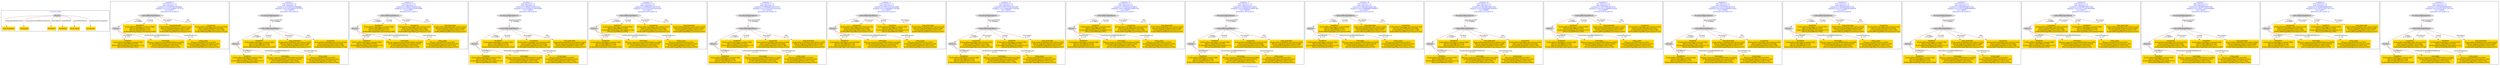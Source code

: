 digraph n0 {
fontcolor="blue"
remincross="true"
label="s11-s-19-artists.json"
subgraph cluster_0 {
label="1-correct model"
n2[style="filled",color="white",fillcolor="lightgray",label="Person1"];
n3[shape="plaintext",style="filled",fillcolor="gold",label="long_biography"];
n4[shape="plaintext",style="filled",fillcolor="gold",label="nationality"];
n5[shape="plaintext",style="filled",fillcolor="gold",label="birthDate"];
n6[shape="plaintext",style="filled",fillcolor="gold",label="deathDate"];
n7[shape="plaintext",style="filled",fillcolor="gold",label="artist_name"];
n8[shape="plaintext",style="filled",fillcolor="gold",label="occupation"];
}
subgraph cluster_1 {
label="candidate 0\nlink coherence:1.0\nnode coherence:1.0\nconfidence:0.5130374319099684\nmapping score:0.6154569217477672\ncost:6.99977\n-precision:0.43-recall:0.5"
n10[style="filled",color="white",fillcolor="lightgray",label="CulturalHeritageObject1"];
n11[style="filled",color="white",fillcolor="lightgray",label="Person1"];
n12[shape="plaintext",style="filled",fillcolor="gold",label="birthDate\n[CulturalHeritageObject,created,0.595]\n[Person,dateOfBirth,0.242]\n[CulturalHeritageObject,description,0.111]\n[Person,dateOfDeath,0.052]"];
n13[shape="plaintext",style="filled",fillcolor="gold",label="deathDate\n[CulturalHeritageObject,created,0.568]\n[Person,dateOfBirth,0.214]\n[Person,dateOfDeath,0.175]\n[CulturalHeritageObject,description,0.043]"];
n14[shape="plaintext",style="filled",fillcolor="gold",label="nationality\n[Person,countryAssociatedWithThePerson,0.893]\n[CulturalHeritageObject,description,0.055]\n[CulturalHeritageObject,title,0.034]\n[Person,biographicalInformation,0.018]"];
n15[shape="plaintext",style="filled",fillcolor="gold",label="long_biography\n[CulturalHeritageObject,description,0.525]\n[Person,biographicalInformation,0.208]\n[CulturalHeritageObject,title,0.197]\n[CulturalHeritageObject,provenance,0.07]"];
n16[shape="plaintext",style="filled",fillcolor="gold",label="artist_name\n[Person,nameOfThePerson,0.661]\n[CulturalHeritageObject,description,0.185]\n[CulturalHeritageObject,title,0.103]\n[CulturalHeritageObject,provenance,0.051]"];
n17[shape="plaintext",style="filled",fillcolor="gold",label="occupation\n[CulturalHeritageObject,description,0.433]\n[Person,nameOfThePerson,0.256]\n[CulturalHeritageObject,title,0.188]\n[CulturalHeritageObject,provenance,0.122]"];
}
subgraph cluster_2 {
label="candidate 1\nlink coherence:1.0\nnode coherence:1.0\nconfidence:0.5130374319099684\nmapping score:0.6154569217477672\ncost:7.99958\n-precision:0.38-recall:0.5"
n19[style="filled",color="white",fillcolor="lightgray",label="CulturalHeritageObject1"];
n20[style="filled",color="white",fillcolor="lightgray",label="Person1"];
n21[style="filled",color="white",fillcolor="lightgray",label="EuropeanaAggregation1"];
n22[shape="plaintext",style="filled",fillcolor="gold",label="birthDate\n[CulturalHeritageObject,created,0.595]\n[Person,dateOfBirth,0.242]\n[CulturalHeritageObject,description,0.111]\n[Person,dateOfDeath,0.052]"];
n23[shape="plaintext",style="filled",fillcolor="gold",label="deathDate\n[CulturalHeritageObject,created,0.568]\n[Person,dateOfBirth,0.214]\n[Person,dateOfDeath,0.175]\n[CulturalHeritageObject,description,0.043]"];
n24[shape="plaintext",style="filled",fillcolor="gold",label="nationality\n[Person,countryAssociatedWithThePerson,0.893]\n[CulturalHeritageObject,description,0.055]\n[CulturalHeritageObject,title,0.034]\n[Person,biographicalInformation,0.018]"];
n25[shape="plaintext",style="filled",fillcolor="gold",label="long_biography\n[CulturalHeritageObject,description,0.525]\n[Person,biographicalInformation,0.208]\n[CulturalHeritageObject,title,0.197]\n[CulturalHeritageObject,provenance,0.07]"];
n26[shape="plaintext",style="filled",fillcolor="gold",label="artist_name\n[Person,nameOfThePerson,0.661]\n[CulturalHeritageObject,description,0.185]\n[CulturalHeritageObject,title,0.103]\n[CulturalHeritageObject,provenance,0.051]"];
n27[shape="plaintext",style="filled",fillcolor="gold",label="occupation\n[CulturalHeritageObject,description,0.433]\n[Person,nameOfThePerson,0.256]\n[CulturalHeritageObject,title,0.188]\n[CulturalHeritageObject,provenance,0.122]"];
}
subgraph cluster_3 {
label="candidate 10\nlink coherence:1.0\nnode coherence:1.0\nconfidence:0.4992273228341524\nmapping score:0.6108535520558286\ncost:6.99977\n-precision:0.43-recall:0.5"
n29[style="filled",color="white",fillcolor="lightgray",label="CulturalHeritageObject1"];
n30[style="filled",color="white",fillcolor="lightgray",label="Person1"];
n31[shape="plaintext",style="filled",fillcolor="gold",label="birthDate\n[CulturalHeritageObject,created,0.595]\n[Person,dateOfBirth,0.242]\n[CulturalHeritageObject,description,0.111]\n[Person,dateOfDeath,0.052]"];
n32[shape="plaintext",style="filled",fillcolor="gold",label="deathDate\n[CulturalHeritageObject,created,0.568]\n[Person,dateOfBirth,0.214]\n[Person,dateOfDeath,0.175]\n[CulturalHeritageObject,description,0.043]"];
n33[shape="plaintext",style="filled",fillcolor="gold",label="occupation\n[CulturalHeritageObject,description,0.433]\n[Person,nameOfThePerson,0.256]\n[CulturalHeritageObject,title,0.188]\n[CulturalHeritageObject,provenance,0.122]"];
n34[shape="plaintext",style="filled",fillcolor="gold",label="nationality\n[Person,countryAssociatedWithThePerson,0.893]\n[CulturalHeritageObject,description,0.055]\n[CulturalHeritageObject,title,0.034]\n[Person,biographicalInformation,0.018]"];
n35[shape="plaintext",style="filled",fillcolor="gold",label="artist_name\n[Person,nameOfThePerson,0.661]\n[CulturalHeritageObject,description,0.185]\n[CulturalHeritageObject,title,0.103]\n[CulturalHeritageObject,provenance,0.051]"];
n36[shape="plaintext",style="filled",fillcolor="gold",label="long_biography\n[CulturalHeritageObject,description,0.525]\n[Person,biographicalInformation,0.208]\n[CulturalHeritageObject,title,0.197]\n[CulturalHeritageObject,provenance,0.07]"];
}
subgraph cluster_4 {
label="candidate 11\nlink coherence:1.0\nnode coherence:1.0\nconfidence:0.4992273228341524\nmapping score:0.6108535520558286\ncost:7.99958\n-precision:0.38-recall:0.5"
n38[style="filled",color="white",fillcolor="lightgray",label="CulturalHeritageObject1"];
n39[style="filled",color="white",fillcolor="lightgray",label="Person1"];
n40[style="filled",color="white",fillcolor="lightgray",label="EuropeanaAggregation1"];
n41[shape="plaintext",style="filled",fillcolor="gold",label="birthDate\n[CulturalHeritageObject,created,0.595]\n[Person,dateOfBirth,0.242]\n[CulturalHeritageObject,description,0.111]\n[Person,dateOfDeath,0.052]"];
n42[shape="plaintext",style="filled",fillcolor="gold",label="deathDate\n[CulturalHeritageObject,created,0.568]\n[Person,dateOfBirth,0.214]\n[Person,dateOfDeath,0.175]\n[CulturalHeritageObject,description,0.043]"];
n43[shape="plaintext",style="filled",fillcolor="gold",label="occupation\n[CulturalHeritageObject,description,0.433]\n[Person,nameOfThePerson,0.256]\n[CulturalHeritageObject,title,0.188]\n[CulturalHeritageObject,provenance,0.122]"];
n44[shape="plaintext",style="filled",fillcolor="gold",label="nationality\n[Person,countryAssociatedWithThePerson,0.893]\n[CulturalHeritageObject,description,0.055]\n[CulturalHeritageObject,title,0.034]\n[Person,biographicalInformation,0.018]"];
n45[shape="plaintext",style="filled",fillcolor="gold",label="artist_name\n[Person,nameOfThePerson,0.661]\n[CulturalHeritageObject,description,0.185]\n[CulturalHeritageObject,title,0.103]\n[CulturalHeritageObject,provenance,0.051]"];
n46[shape="plaintext",style="filled",fillcolor="gold",label="long_biography\n[CulturalHeritageObject,description,0.525]\n[Person,biographicalInformation,0.208]\n[CulturalHeritageObject,title,0.197]\n[CulturalHeritageObject,provenance,0.07]"];
}
subgraph cluster_5 {
label="candidate 12\nlink coherence:1.0\nnode coherence:1.0\nconfidence:0.49892697239153705\nmapping score:0.6107534352416234\ncost:6.99977\n-precision:0.29-recall:0.33"
n48[style="filled",color="white",fillcolor="lightgray",label="CulturalHeritageObject1"];
n49[style="filled",color="white",fillcolor="lightgray",label="Person1"];
n50[shape="plaintext",style="filled",fillcolor="gold",label="deathDate\n[CulturalHeritageObject,created,0.568]\n[Person,dateOfBirth,0.214]\n[Person,dateOfDeath,0.175]\n[CulturalHeritageObject,description,0.043]"];
n51[shape="plaintext",style="filled",fillcolor="gold",label="birthDate\n[CulturalHeritageObject,created,0.595]\n[Person,dateOfBirth,0.242]\n[CulturalHeritageObject,description,0.111]\n[Person,dateOfDeath,0.052]"];
n52[shape="plaintext",style="filled",fillcolor="gold",label="occupation\n[CulturalHeritageObject,description,0.433]\n[Person,nameOfThePerson,0.256]\n[CulturalHeritageObject,title,0.188]\n[CulturalHeritageObject,provenance,0.122]"];
n53[shape="plaintext",style="filled",fillcolor="gold",label="nationality\n[Person,countryAssociatedWithThePerson,0.893]\n[CulturalHeritageObject,description,0.055]\n[CulturalHeritageObject,title,0.034]\n[Person,biographicalInformation,0.018]"];
n54[shape="plaintext",style="filled",fillcolor="gold",label="artist_name\n[Person,nameOfThePerson,0.661]\n[CulturalHeritageObject,description,0.185]\n[CulturalHeritageObject,title,0.103]\n[CulturalHeritageObject,provenance,0.051]"];
n55[shape="plaintext",style="filled",fillcolor="gold",label="long_biography\n[CulturalHeritageObject,description,0.525]\n[Person,biographicalInformation,0.208]\n[CulturalHeritageObject,title,0.197]\n[CulturalHeritageObject,provenance,0.07]"];
}
subgraph cluster_6 {
label="candidate 13\nlink coherence:1.0\nnode coherence:1.0\nconfidence:0.49892697239153705\nmapping score:0.6107534352416234\ncost:7.99958\n-precision:0.25-recall:0.33"
n57[style="filled",color="white",fillcolor="lightgray",label="CulturalHeritageObject1"];
n58[style="filled",color="white",fillcolor="lightgray",label="Person1"];
n59[style="filled",color="white",fillcolor="lightgray",label="EuropeanaAggregation1"];
n60[shape="plaintext",style="filled",fillcolor="gold",label="deathDate\n[CulturalHeritageObject,created,0.568]\n[Person,dateOfBirth,0.214]\n[Person,dateOfDeath,0.175]\n[CulturalHeritageObject,description,0.043]"];
n61[shape="plaintext",style="filled",fillcolor="gold",label="birthDate\n[CulturalHeritageObject,created,0.595]\n[Person,dateOfBirth,0.242]\n[CulturalHeritageObject,description,0.111]\n[Person,dateOfDeath,0.052]"];
n62[shape="plaintext",style="filled",fillcolor="gold",label="occupation\n[CulturalHeritageObject,description,0.433]\n[Person,nameOfThePerson,0.256]\n[CulturalHeritageObject,title,0.188]\n[CulturalHeritageObject,provenance,0.122]"];
n63[shape="plaintext",style="filled",fillcolor="gold",label="nationality\n[Person,countryAssociatedWithThePerson,0.893]\n[CulturalHeritageObject,description,0.055]\n[CulturalHeritageObject,title,0.034]\n[Person,biographicalInformation,0.018]"];
n64[shape="plaintext",style="filled",fillcolor="gold",label="artist_name\n[Person,nameOfThePerson,0.661]\n[CulturalHeritageObject,description,0.185]\n[CulturalHeritageObject,title,0.103]\n[CulturalHeritageObject,provenance,0.051]"];
n65[shape="plaintext",style="filled",fillcolor="gold",label="long_biography\n[CulturalHeritageObject,description,0.525]\n[Person,biographicalInformation,0.208]\n[CulturalHeritageObject,title,0.197]\n[CulturalHeritageObject,provenance,0.07]"];
}
subgraph cluster_7 {
label="candidate 14\nlink coherence:1.0\nnode coherence:1.0\nconfidence:0.4951727614423096\nmapping score:0.609502031591881\ncost:6.99977\n-precision:0.43-recall:0.5"
n67[style="filled",color="white",fillcolor="lightgray",label="CulturalHeritageObject1"];
n68[style="filled",color="white",fillcolor="lightgray",label="Person1"];
n69[shape="plaintext",style="filled",fillcolor="gold",label="occupation\n[CulturalHeritageObject,description,0.433]\n[Person,nameOfThePerson,0.256]\n[CulturalHeritageObject,title,0.188]\n[CulturalHeritageObject,provenance,0.122]"];
n70[shape="plaintext",style="filled",fillcolor="gold",label="birthDate\n[CulturalHeritageObject,created,0.595]\n[Person,dateOfBirth,0.242]\n[CulturalHeritageObject,description,0.111]\n[Person,dateOfDeath,0.052]"];
n71[shape="plaintext",style="filled",fillcolor="gold",label="deathDate\n[CulturalHeritageObject,created,0.568]\n[Person,dateOfBirth,0.214]\n[Person,dateOfDeath,0.175]\n[CulturalHeritageObject,description,0.043]"];
n72[shape="plaintext",style="filled",fillcolor="gold",label="nationality\n[Person,countryAssociatedWithThePerson,0.893]\n[CulturalHeritageObject,description,0.055]\n[CulturalHeritageObject,title,0.034]\n[Person,biographicalInformation,0.018]"];
n73[shape="plaintext",style="filled",fillcolor="gold",label="long_biography\n[CulturalHeritageObject,description,0.525]\n[Person,biographicalInformation,0.208]\n[CulturalHeritageObject,title,0.197]\n[CulturalHeritageObject,provenance,0.07]"];
n74[shape="plaintext",style="filled",fillcolor="gold",label="artist_name\n[Person,nameOfThePerson,0.661]\n[CulturalHeritageObject,description,0.185]\n[CulturalHeritageObject,title,0.103]\n[CulturalHeritageObject,provenance,0.051]"];
}
subgraph cluster_8 {
label="candidate 15\nlink coherence:1.0\nnode coherence:1.0\nconfidence:0.4951727614423096\nmapping score:0.609502031591881\ncost:7.99958\n-precision:0.38-recall:0.5"
n76[style="filled",color="white",fillcolor="lightgray",label="CulturalHeritageObject1"];
n77[style="filled",color="white",fillcolor="lightgray",label="Person1"];
n78[style="filled",color="white",fillcolor="lightgray",label="EuropeanaAggregation1"];
n79[shape="plaintext",style="filled",fillcolor="gold",label="occupation\n[CulturalHeritageObject,description,0.433]\n[Person,nameOfThePerson,0.256]\n[CulturalHeritageObject,title,0.188]\n[CulturalHeritageObject,provenance,0.122]"];
n80[shape="plaintext",style="filled",fillcolor="gold",label="birthDate\n[CulturalHeritageObject,created,0.595]\n[Person,dateOfBirth,0.242]\n[CulturalHeritageObject,description,0.111]\n[Person,dateOfDeath,0.052]"];
n81[shape="plaintext",style="filled",fillcolor="gold",label="deathDate\n[CulturalHeritageObject,created,0.568]\n[Person,dateOfBirth,0.214]\n[Person,dateOfDeath,0.175]\n[CulturalHeritageObject,description,0.043]"];
n82[shape="plaintext",style="filled",fillcolor="gold",label="nationality\n[Person,countryAssociatedWithThePerson,0.893]\n[CulturalHeritageObject,description,0.055]\n[CulturalHeritageObject,title,0.034]\n[Person,biographicalInformation,0.018]"];
n83[shape="plaintext",style="filled",fillcolor="gold",label="long_biography\n[CulturalHeritageObject,description,0.525]\n[Person,biographicalInformation,0.208]\n[CulturalHeritageObject,title,0.197]\n[CulturalHeritageObject,provenance,0.07]"];
n84[shape="plaintext",style="filled",fillcolor="gold",label="artist_name\n[Person,nameOfThePerson,0.661]\n[CulturalHeritageObject,description,0.185]\n[CulturalHeritageObject,title,0.103]\n[CulturalHeritageObject,provenance,0.051]"];
}
subgraph cluster_9 {
label="candidate 16\nlink coherence:1.0\nnode coherence:1.0\nconfidence:0.492416325738914\nmapping score:0.6085832196907491\ncost:6.99977\n-precision:0.43-recall:0.5"
n86[style="filled",color="white",fillcolor="lightgray",label="CulturalHeritageObject1"];
n87[style="filled",color="white",fillcolor="lightgray",label="Person1"];
n88[shape="plaintext",style="filled",fillcolor="gold",label="birthDate\n[CulturalHeritageObject,created,0.595]\n[Person,dateOfBirth,0.242]\n[CulturalHeritageObject,description,0.111]\n[Person,dateOfDeath,0.052]"];
n89[shape="plaintext",style="filled",fillcolor="gold",label="deathDate\n[CulturalHeritageObject,created,0.568]\n[Person,dateOfBirth,0.214]\n[Person,dateOfDeath,0.175]\n[CulturalHeritageObject,description,0.043]"];
n90[shape="plaintext",style="filled",fillcolor="gold",label="occupation\n[CulturalHeritageObject,description,0.433]\n[Person,nameOfThePerson,0.256]\n[CulturalHeritageObject,title,0.188]\n[CulturalHeritageObject,provenance,0.122]"];
n91[shape="plaintext",style="filled",fillcolor="gold",label="nationality\n[Person,countryAssociatedWithThePerson,0.893]\n[CulturalHeritageObject,description,0.055]\n[CulturalHeritageObject,title,0.034]\n[Person,biographicalInformation,0.018]"];
n92[shape="plaintext",style="filled",fillcolor="gold",label="artist_name\n[Person,nameOfThePerson,0.661]\n[CulturalHeritageObject,description,0.185]\n[CulturalHeritageObject,title,0.103]\n[CulturalHeritageObject,provenance,0.051]"];
n93[shape="plaintext",style="filled",fillcolor="gold",label="long_biography\n[CulturalHeritageObject,description,0.525]\n[Person,biographicalInformation,0.208]\n[CulturalHeritageObject,title,0.197]\n[CulturalHeritageObject,provenance,0.07]"];
}
subgraph cluster_10 {
label="candidate 17\nlink coherence:1.0\nnode coherence:1.0\nconfidence:0.492416325738914\nmapping score:0.6085832196907491\ncost:7.99958\n-precision:0.38-recall:0.5"
n95[style="filled",color="white",fillcolor="lightgray",label="CulturalHeritageObject1"];
n96[style="filled",color="white",fillcolor="lightgray",label="Person1"];
n97[style="filled",color="white",fillcolor="lightgray",label="EuropeanaAggregation1"];
n98[shape="plaintext",style="filled",fillcolor="gold",label="birthDate\n[CulturalHeritageObject,created,0.595]\n[Person,dateOfBirth,0.242]\n[CulturalHeritageObject,description,0.111]\n[Person,dateOfDeath,0.052]"];
n99[shape="plaintext",style="filled",fillcolor="gold",label="deathDate\n[CulturalHeritageObject,created,0.568]\n[Person,dateOfBirth,0.214]\n[Person,dateOfDeath,0.175]\n[CulturalHeritageObject,description,0.043]"];
n100[shape="plaintext",style="filled",fillcolor="gold",label="occupation\n[CulturalHeritageObject,description,0.433]\n[Person,nameOfThePerson,0.256]\n[CulturalHeritageObject,title,0.188]\n[CulturalHeritageObject,provenance,0.122]"];
n101[shape="plaintext",style="filled",fillcolor="gold",label="nationality\n[Person,countryAssociatedWithThePerson,0.893]\n[CulturalHeritageObject,description,0.055]\n[CulturalHeritageObject,title,0.034]\n[Person,biographicalInformation,0.018]"];
n102[shape="plaintext",style="filled",fillcolor="gold",label="artist_name\n[Person,nameOfThePerson,0.661]\n[CulturalHeritageObject,description,0.185]\n[CulturalHeritageObject,title,0.103]\n[CulturalHeritageObject,provenance,0.051]"];
n103[shape="plaintext",style="filled",fillcolor="gold",label="long_biography\n[CulturalHeritageObject,description,0.525]\n[Person,biographicalInformation,0.208]\n[CulturalHeritageObject,title,0.197]\n[CulturalHeritageObject,provenance,0.07]"];
}
subgraph cluster_11 {
label="candidate 18\nlink coherence:1.0\nnode coherence:1.0\nconfidence:0.481249330441359\nmapping score:0.6048608879248975\ncost:6.99977\n-precision:0.29-recall:0.33"
n105[style="filled",color="white",fillcolor="lightgray",label="CulturalHeritageObject1"];
n106[style="filled",color="white",fillcolor="lightgray",label="Person1"];
n107[shape="plaintext",style="filled",fillcolor="gold",label="deathDate\n[CulturalHeritageObject,created,0.568]\n[Person,dateOfBirth,0.214]\n[Person,dateOfDeath,0.175]\n[CulturalHeritageObject,description,0.043]"];
n108[shape="plaintext",style="filled",fillcolor="gold",label="birthDate\n[CulturalHeritageObject,created,0.595]\n[Person,dateOfBirth,0.242]\n[CulturalHeritageObject,description,0.111]\n[Person,dateOfDeath,0.052]"];
n109[shape="plaintext",style="filled",fillcolor="gold",label="nationality\n[Person,countryAssociatedWithThePerson,0.893]\n[CulturalHeritageObject,description,0.055]\n[CulturalHeritageObject,title,0.034]\n[Person,biographicalInformation,0.018]"];
n110[shape="plaintext",style="filled",fillcolor="gold",label="long_biography\n[CulturalHeritageObject,description,0.525]\n[Person,biographicalInformation,0.208]\n[CulturalHeritageObject,title,0.197]\n[CulturalHeritageObject,provenance,0.07]"];
n111[shape="plaintext",style="filled",fillcolor="gold",label="artist_name\n[Person,nameOfThePerson,0.661]\n[CulturalHeritageObject,description,0.185]\n[CulturalHeritageObject,title,0.103]\n[CulturalHeritageObject,provenance,0.051]"];
n112[shape="plaintext",style="filled",fillcolor="gold",label="occupation\n[CulturalHeritageObject,description,0.433]\n[Person,nameOfThePerson,0.256]\n[CulturalHeritageObject,title,0.188]\n[CulturalHeritageObject,provenance,0.122]"];
}
subgraph cluster_12 {
label="candidate 19\nlink coherence:1.0\nnode coherence:1.0\nconfidence:0.481249330441359\nmapping score:0.6048608879248975\ncost:7.99958\n-precision:0.25-recall:0.33"
n114[style="filled",color="white",fillcolor="lightgray",label="CulturalHeritageObject1"];
n115[style="filled",color="white",fillcolor="lightgray",label="Person1"];
n116[style="filled",color="white",fillcolor="lightgray",label="EuropeanaAggregation1"];
n117[shape="plaintext",style="filled",fillcolor="gold",label="deathDate\n[CulturalHeritageObject,created,0.568]\n[Person,dateOfBirth,0.214]\n[Person,dateOfDeath,0.175]\n[CulturalHeritageObject,description,0.043]"];
n118[shape="plaintext",style="filled",fillcolor="gold",label="birthDate\n[CulturalHeritageObject,created,0.595]\n[Person,dateOfBirth,0.242]\n[CulturalHeritageObject,description,0.111]\n[Person,dateOfDeath,0.052]"];
n119[shape="plaintext",style="filled",fillcolor="gold",label="nationality\n[Person,countryAssociatedWithThePerson,0.893]\n[CulturalHeritageObject,description,0.055]\n[CulturalHeritageObject,title,0.034]\n[Person,biographicalInformation,0.018]"];
n120[shape="plaintext",style="filled",fillcolor="gold",label="long_biography\n[CulturalHeritageObject,description,0.525]\n[Person,biographicalInformation,0.208]\n[CulturalHeritageObject,title,0.197]\n[CulturalHeritageObject,provenance,0.07]"];
n121[shape="plaintext",style="filled",fillcolor="gold",label="artist_name\n[Person,nameOfThePerson,0.661]\n[CulturalHeritageObject,description,0.185]\n[CulturalHeritageObject,title,0.103]\n[CulturalHeritageObject,provenance,0.051]"];
n122[shape="plaintext",style="filled",fillcolor="gold",label="occupation\n[CulturalHeritageObject,description,0.433]\n[Person,nameOfThePerson,0.256]\n[CulturalHeritageObject,title,0.188]\n[CulturalHeritageObject,provenance,0.122]"];
}
subgraph cluster_13 {
label="candidate 2\nlink coherence:1.0\nnode coherence:1.0\nconfidence:0.5127370814673532\nmapping score:0.6153568049335622\ncost:6.99977\n-precision:0.29-recall:0.33"
n124[style="filled",color="white",fillcolor="lightgray",label="CulturalHeritageObject1"];
n125[style="filled",color="white",fillcolor="lightgray",label="Person1"];
n126[shape="plaintext",style="filled",fillcolor="gold",label="deathDate\n[CulturalHeritageObject,created,0.568]\n[Person,dateOfBirth,0.214]\n[Person,dateOfDeath,0.175]\n[CulturalHeritageObject,description,0.043]"];
n127[shape="plaintext",style="filled",fillcolor="gold",label="birthDate\n[CulturalHeritageObject,created,0.595]\n[Person,dateOfBirth,0.242]\n[CulturalHeritageObject,description,0.111]\n[Person,dateOfDeath,0.052]"];
n128[shape="plaintext",style="filled",fillcolor="gold",label="nationality\n[Person,countryAssociatedWithThePerson,0.893]\n[CulturalHeritageObject,description,0.055]\n[CulturalHeritageObject,title,0.034]\n[Person,biographicalInformation,0.018]"];
n129[shape="plaintext",style="filled",fillcolor="gold",label="long_biography\n[CulturalHeritageObject,description,0.525]\n[Person,biographicalInformation,0.208]\n[CulturalHeritageObject,title,0.197]\n[CulturalHeritageObject,provenance,0.07]"];
n130[shape="plaintext",style="filled",fillcolor="gold",label="artist_name\n[Person,nameOfThePerson,0.661]\n[CulturalHeritageObject,description,0.185]\n[CulturalHeritageObject,title,0.103]\n[CulturalHeritageObject,provenance,0.051]"];
n131[shape="plaintext",style="filled",fillcolor="gold",label="occupation\n[CulturalHeritageObject,description,0.433]\n[Person,nameOfThePerson,0.256]\n[CulturalHeritageObject,title,0.188]\n[CulturalHeritageObject,provenance,0.122]"];
}
subgraph cluster_14 {
label="candidate 3\nlink coherence:1.0\nnode coherence:1.0\nconfidence:0.5127370814673532\nmapping score:0.6153568049335622\ncost:7.99958\n-precision:0.25-recall:0.33"
n133[style="filled",color="white",fillcolor="lightgray",label="CulturalHeritageObject1"];
n134[style="filled",color="white",fillcolor="lightgray",label="Person1"];
n135[style="filled",color="white",fillcolor="lightgray",label="EuropeanaAggregation1"];
n136[shape="plaintext",style="filled",fillcolor="gold",label="deathDate\n[CulturalHeritageObject,created,0.568]\n[Person,dateOfBirth,0.214]\n[Person,dateOfDeath,0.175]\n[CulturalHeritageObject,description,0.043]"];
n137[shape="plaintext",style="filled",fillcolor="gold",label="birthDate\n[CulturalHeritageObject,created,0.595]\n[Person,dateOfBirth,0.242]\n[CulturalHeritageObject,description,0.111]\n[Person,dateOfDeath,0.052]"];
n138[shape="plaintext",style="filled",fillcolor="gold",label="nationality\n[Person,countryAssociatedWithThePerson,0.893]\n[CulturalHeritageObject,description,0.055]\n[CulturalHeritageObject,title,0.034]\n[Person,biographicalInformation,0.018]"];
n139[shape="plaintext",style="filled",fillcolor="gold",label="long_biography\n[CulturalHeritageObject,description,0.525]\n[Person,biographicalInformation,0.208]\n[CulturalHeritageObject,title,0.197]\n[CulturalHeritageObject,provenance,0.07]"];
n140[shape="plaintext",style="filled",fillcolor="gold",label="artist_name\n[Person,nameOfThePerson,0.661]\n[CulturalHeritageObject,description,0.185]\n[CulturalHeritageObject,title,0.103]\n[CulturalHeritageObject,provenance,0.051]"];
n141[shape="plaintext",style="filled",fillcolor="gold",label="occupation\n[CulturalHeritageObject,description,0.433]\n[Person,nameOfThePerson,0.256]\n[CulturalHeritageObject,title,0.188]\n[CulturalHeritageObject,provenance,0.122]"];
}
subgraph cluster_15 {
label="candidate 4\nlink coherence:1.0\nnode coherence:1.0\nconfidence:0.5062264348147301\nmapping score:0.6131865893826878\ncost:6.99977\n-precision:0.43-recall:0.5"
n143[style="filled",color="white",fillcolor="lightgray",label="CulturalHeritageObject1"];
n144[style="filled",color="white",fillcolor="lightgray",label="Person1"];
n145[shape="plaintext",style="filled",fillcolor="gold",label="birthDate\n[CulturalHeritageObject,created,0.595]\n[Person,dateOfBirth,0.242]\n[CulturalHeritageObject,description,0.111]\n[Person,dateOfDeath,0.052]"];
n146[shape="plaintext",style="filled",fillcolor="gold",label="deathDate\n[CulturalHeritageObject,created,0.568]\n[Person,dateOfBirth,0.214]\n[Person,dateOfDeath,0.175]\n[CulturalHeritageObject,description,0.043]"];
n147[shape="plaintext",style="filled",fillcolor="gold",label="nationality\n[Person,countryAssociatedWithThePerson,0.893]\n[CulturalHeritageObject,description,0.055]\n[CulturalHeritageObject,title,0.034]\n[Person,biographicalInformation,0.018]"];
n148[shape="plaintext",style="filled",fillcolor="gold",label="long_biography\n[CulturalHeritageObject,description,0.525]\n[Person,biographicalInformation,0.208]\n[CulturalHeritageObject,title,0.197]\n[CulturalHeritageObject,provenance,0.07]"];
n149[shape="plaintext",style="filled",fillcolor="gold",label="artist_name\n[Person,nameOfThePerson,0.661]\n[CulturalHeritageObject,description,0.185]\n[CulturalHeritageObject,title,0.103]\n[CulturalHeritageObject,provenance,0.051]"];
n150[shape="plaintext",style="filled",fillcolor="gold",label="occupation\n[CulturalHeritageObject,description,0.433]\n[Person,nameOfThePerson,0.256]\n[CulturalHeritageObject,title,0.188]\n[CulturalHeritageObject,provenance,0.122]"];
}
subgraph cluster_16 {
label="candidate 5\nlink coherence:1.0\nnode coherence:1.0\nconfidence:0.5062264348147301\nmapping score:0.6131865893826878\ncost:7.99958\n-precision:0.38-recall:0.5"
n152[style="filled",color="white",fillcolor="lightgray",label="CulturalHeritageObject1"];
n153[style="filled",color="white",fillcolor="lightgray",label="Person1"];
n154[style="filled",color="white",fillcolor="lightgray",label="EuropeanaAggregation1"];
n155[shape="plaintext",style="filled",fillcolor="gold",label="birthDate\n[CulturalHeritageObject,created,0.595]\n[Person,dateOfBirth,0.242]\n[CulturalHeritageObject,description,0.111]\n[Person,dateOfDeath,0.052]"];
n156[shape="plaintext",style="filled",fillcolor="gold",label="deathDate\n[CulturalHeritageObject,created,0.568]\n[Person,dateOfBirth,0.214]\n[Person,dateOfDeath,0.175]\n[CulturalHeritageObject,description,0.043]"];
n157[shape="plaintext",style="filled",fillcolor="gold",label="nationality\n[Person,countryAssociatedWithThePerson,0.893]\n[CulturalHeritageObject,description,0.055]\n[CulturalHeritageObject,title,0.034]\n[Person,biographicalInformation,0.018]"];
n158[shape="plaintext",style="filled",fillcolor="gold",label="long_biography\n[CulturalHeritageObject,description,0.525]\n[Person,biographicalInformation,0.208]\n[CulturalHeritageObject,title,0.197]\n[CulturalHeritageObject,provenance,0.07]"];
n159[shape="plaintext",style="filled",fillcolor="gold",label="artist_name\n[Person,nameOfThePerson,0.661]\n[CulturalHeritageObject,description,0.185]\n[CulturalHeritageObject,title,0.103]\n[CulturalHeritageObject,provenance,0.051]"];
n160[shape="plaintext",style="filled",fillcolor="gold",label="occupation\n[CulturalHeritageObject,description,0.433]\n[Person,nameOfThePerson,0.256]\n[CulturalHeritageObject,title,0.188]\n[CulturalHeritageObject,provenance,0.122]"];
}
subgraph cluster_17 {
label="candidate 6\nlink coherence:1.0\nnode coherence:1.0\nconfidence:0.501983758537548\nmapping score:0.6117723639569604\ncost:6.99977\n-precision:0.43-recall:0.5"
n162[style="filled",color="white",fillcolor="lightgray",label="CulturalHeritageObject1"];
n163[style="filled",color="white",fillcolor="lightgray",label="Person1"];
n164[shape="plaintext",style="filled",fillcolor="gold",label="birthDate\n[CulturalHeritageObject,created,0.595]\n[Person,dateOfBirth,0.242]\n[CulturalHeritageObject,description,0.111]\n[Person,dateOfDeath,0.052]"];
n165[shape="plaintext",style="filled",fillcolor="gold",label="occupation\n[CulturalHeritageObject,description,0.433]\n[Person,nameOfThePerson,0.256]\n[CulturalHeritageObject,title,0.188]\n[CulturalHeritageObject,provenance,0.122]"];
n166[shape="plaintext",style="filled",fillcolor="gold",label="deathDate\n[CulturalHeritageObject,created,0.568]\n[Person,dateOfBirth,0.214]\n[Person,dateOfDeath,0.175]\n[CulturalHeritageObject,description,0.043]"];
n167[shape="plaintext",style="filled",fillcolor="gold",label="nationality\n[Person,countryAssociatedWithThePerson,0.893]\n[CulturalHeritageObject,description,0.055]\n[CulturalHeritageObject,title,0.034]\n[Person,biographicalInformation,0.018]"];
n168[shape="plaintext",style="filled",fillcolor="gold",label="long_biography\n[CulturalHeritageObject,description,0.525]\n[Person,biographicalInformation,0.208]\n[CulturalHeritageObject,title,0.197]\n[CulturalHeritageObject,provenance,0.07]"];
n169[shape="plaintext",style="filled",fillcolor="gold",label="artist_name\n[Person,nameOfThePerson,0.661]\n[CulturalHeritageObject,description,0.185]\n[CulturalHeritageObject,title,0.103]\n[CulturalHeritageObject,provenance,0.051]"];
}
subgraph cluster_18 {
label="candidate 7\nlink coherence:1.0\nnode coherence:1.0\nconfidence:0.501983758537548\nmapping score:0.6117723639569604\ncost:7.99958\n-precision:0.38-recall:0.5"
n171[style="filled",color="white",fillcolor="lightgray",label="CulturalHeritageObject1"];
n172[style="filled",color="white",fillcolor="lightgray",label="Person1"];
n173[style="filled",color="white",fillcolor="lightgray",label="EuropeanaAggregation1"];
n174[shape="plaintext",style="filled",fillcolor="gold",label="birthDate\n[CulturalHeritageObject,created,0.595]\n[Person,dateOfBirth,0.242]\n[CulturalHeritageObject,description,0.111]\n[Person,dateOfDeath,0.052]"];
n175[shape="plaintext",style="filled",fillcolor="gold",label="occupation\n[CulturalHeritageObject,description,0.433]\n[Person,nameOfThePerson,0.256]\n[CulturalHeritageObject,title,0.188]\n[CulturalHeritageObject,provenance,0.122]"];
n176[shape="plaintext",style="filled",fillcolor="gold",label="deathDate\n[CulturalHeritageObject,created,0.568]\n[Person,dateOfBirth,0.214]\n[Person,dateOfDeath,0.175]\n[CulturalHeritageObject,description,0.043]"];
n177[shape="plaintext",style="filled",fillcolor="gold",label="nationality\n[Person,countryAssociatedWithThePerson,0.893]\n[CulturalHeritageObject,description,0.055]\n[CulturalHeritageObject,title,0.034]\n[Person,biographicalInformation,0.018]"];
n178[shape="plaintext",style="filled",fillcolor="gold",label="long_biography\n[CulturalHeritageObject,description,0.525]\n[Person,biographicalInformation,0.208]\n[CulturalHeritageObject,title,0.197]\n[CulturalHeritageObject,provenance,0.07]"];
n179[shape="plaintext",style="filled",fillcolor="gold",label="artist_name\n[Person,nameOfThePerson,0.661]\n[CulturalHeritageObject,description,0.185]\n[CulturalHeritageObject,title,0.103]\n[CulturalHeritageObject,provenance,0.051]"];
}
subgraph cluster_19 {
label="candidate 8\nlink coherence:1.0\nnode coherence:1.0\nconfidence:0.5016834080949327\nmapping score:0.6116722471427554\ncost:6.99977\n-precision:0.29-recall:0.33"
n181[style="filled",color="white",fillcolor="lightgray",label="CulturalHeritageObject1"];
n182[style="filled",color="white",fillcolor="lightgray",label="Person1"];
n183[shape="plaintext",style="filled",fillcolor="gold",label="deathDate\n[CulturalHeritageObject,created,0.568]\n[Person,dateOfBirth,0.214]\n[Person,dateOfDeath,0.175]\n[CulturalHeritageObject,description,0.043]"];
n184[shape="plaintext",style="filled",fillcolor="gold",label="occupation\n[CulturalHeritageObject,description,0.433]\n[Person,nameOfThePerson,0.256]\n[CulturalHeritageObject,title,0.188]\n[CulturalHeritageObject,provenance,0.122]"];
n185[shape="plaintext",style="filled",fillcolor="gold",label="birthDate\n[CulturalHeritageObject,created,0.595]\n[Person,dateOfBirth,0.242]\n[CulturalHeritageObject,description,0.111]\n[Person,dateOfDeath,0.052]"];
n186[shape="plaintext",style="filled",fillcolor="gold",label="nationality\n[Person,countryAssociatedWithThePerson,0.893]\n[CulturalHeritageObject,description,0.055]\n[CulturalHeritageObject,title,0.034]\n[Person,biographicalInformation,0.018]"];
n187[shape="plaintext",style="filled",fillcolor="gold",label="long_biography\n[CulturalHeritageObject,description,0.525]\n[Person,biographicalInformation,0.208]\n[CulturalHeritageObject,title,0.197]\n[CulturalHeritageObject,provenance,0.07]"];
n188[shape="plaintext",style="filled",fillcolor="gold",label="artist_name\n[Person,nameOfThePerson,0.661]\n[CulturalHeritageObject,description,0.185]\n[CulturalHeritageObject,title,0.103]\n[CulturalHeritageObject,provenance,0.051]"];
}
subgraph cluster_20 {
label="candidate 9\nlink coherence:1.0\nnode coherence:1.0\nconfidence:0.5016834080949327\nmapping score:0.6116722471427554\ncost:7.99958\n-precision:0.25-recall:0.33"
n190[style="filled",color="white",fillcolor="lightgray",label="CulturalHeritageObject1"];
n191[style="filled",color="white",fillcolor="lightgray",label="Person1"];
n192[style="filled",color="white",fillcolor="lightgray",label="EuropeanaAggregation1"];
n193[shape="plaintext",style="filled",fillcolor="gold",label="deathDate\n[CulturalHeritageObject,created,0.568]\n[Person,dateOfBirth,0.214]\n[Person,dateOfDeath,0.175]\n[CulturalHeritageObject,description,0.043]"];
n194[shape="plaintext",style="filled",fillcolor="gold",label="occupation\n[CulturalHeritageObject,description,0.433]\n[Person,nameOfThePerson,0.256]\n[CulturalHeritageObject,title,0.188]\n[CulturalHeritageObject,provenance,0.122]"];
n195[shape="plaintext",style="filled",fillcolor="gold",label="birthDate\n[CulturalHeritageObject,created,0.595]\n[Person,dateOfBirth,0.242]\n[CulturalHeritageObject,description,0.111]\n[Person,dateOfDeath,0.052]"];
n196[shape="plaintext",style="filled",fillcolor="gold",label="nationality\n[Person,countryAssociatedWithThePerson,0.893]\n[CulturalHeritageObject,description,0.055]\n[CulturalHeritageObject,title,0.034]\n[Person,biographicalInformation,0.018]"];
n197[shape="plaintext",style="filled",fillcolor="gold",label="long_biography\n[CulturalHeritageObject,description,0.525]\n[Person,biographicalInformation,0.208]\n[CulturalHeritageObject,title,0.197]\n[CulturalHeritageObject,provenance,0.07]"];
n198[shape="plaintext",style="filled",fillcolor="gold",label="artist_name\n[Person,nameOfThePerson,0.661]\n[CulturalHeritageObject,description,0.185]\n[CulturalHeritageObject,title,0.103]\n[CulturalHeritageObject,provenance,0.051]"];
}
n2 -> n3[color="brown",fontcolor="black",label="biographicalInformation"]
n2 -> n4[color="brown",fontcolor="black",label="countryAssociatedWithThePerson"]
n2 -> n5[color="brown",fontcolor="black",label="dateOfBirth"]
n2 -> n6[color="brown",fontcolor="black",label="dateOfDeath"]
n2 -> n7[color="brown",fontcolor="black",label="nameOfThePerson"]
n2 -> n8[color="brown",fontcolor="black",label="professionOrOccupation"]
n10 -> n11[color="brown",fontcolor="black",label="creator\nw=0.99977"]
n11 -> n12[color="brown",fontcolor="black",label="dateOfBirth\nw=1.0"]
n10 -> n13[color="brown",fontcolor="black",label="created\nw=1.0"]
n11 -> n14[color="brown",fontcolor="black",label="countryAssociatedWithThePerson\nw=1.0"]
n10 -> n15[color="brown",fontcolor="black",label="description\nw=1.0"]
n11 -> n16[color="brown",fontcolor="black",label="nameOfThePerson\nw=1.0"]
n10 -> n17[color="brown",fontcolor="black",label="title\nw=1.0"]
n19 -> n20[color="brown",fontcolor="black",label="creator\nw=0.99977"]
n21 -> n19[color="brown",fontcolor="black",label="aggregatedCHO\nw=0.99981"]
n20 -> n22[color="brown",fontcolor="black",label="dateOfBirth\nw=1.0"]
n19 -> n23[color="brown",fontcolor="black",label="created\nw=1.0"]
n20 -> n24[color="brown",fontcolor="black",label="countryAssociatedWithThePerson\nw=1.0"]
n19 -> n25[color="brown",fontcolor="black",label="description\nw=1.0"]
n20 -> n26[color="brown",fontcolor="black",label="nameOfThePerson\nw=1.0"]
n19 -> n27[color="brown",fontcolor="black",label="title\nw=1.0"]
n29 -> n30[color="brown",fontcolor="black",label="creator\nw=0.99977"]
n30 -> n31[color="brown",fontcolor="black",label="dateOfBirth\nw=1.0"]
n29 -> n32[color="brown",fontcolor="black",label="created\nw=1.0"]
n29 -> n33[color="brown",fontcolor="black",label="description\nw=1.0"]
n30 -> n34[color="brown",fontcolor="black",label="countryAssociatedWithThePerson\nw=1.0"]
n30 -> n35[color="brown",fontcolor="black",label="nameOfThePerson\nw=1.0"]
n29 -> n36[color="brown",fontcolor="black",label="title\nw=1.0"]
n38 -> n39[color="brown",fontcolor="black",label="creator\nw=0.99977"]
n40 -> n38[color="brown",fontcolor="black",label="aggregatedCHO\nw=0.99981"]
n39 -> n41[color="brown",fontcolor="black",label="dateOfBirth\nw=1.0"]
n38 -> n42[color="brown",fontcolor="black",label="created\nw=1.0"]
n38 -> n43[color="brown",fontcolor="black",label="description\nw=1.0"]
n39 -> n44[color="brown",fontcolor="black",label="countryAssociatedWithThePerson\nw=1.0"]
n39 -> n45[color="brown",fontcolor="black",label="nameOfThePerson\nw=1.0"]
n38 -> n46[color="brown",fontcolor="black",label="title\nw=1.0"]
n48 -> n49[color="brown",fontcolor="black",label="creator\nw=0.99977"]
n49 -> n50[color="brown",fontcolor="black",label="dateOfBirth\nw=1.0"]
n48 -> n51[color="brown",fontcolor="black",label="created\nw=1.0"]
n48 -> n52[color="brown",fontcolor="black",label="description\nw=1.0"]
n49 -> n53[color="brown",fontcolor="black",label="countryAssociatedWithThePerson\nw=1.0"]
n49 -> n54[color="brown",fontcolor="black",label="nameOfThePerson\nw=1.0"]
n48 -> n55[color="brown",fontcolor="black",label="title\nw=1.0"]
n57 -> n58[color="brown",fontcolor="black",label="creator\nw=0.99977"]
n59 -> n57[color="brown",fontcolor="black",label="aggregatedCHO\nw=0.99981"]
n58 -> n60[color="brown",fontcolor="black",label="dateOfBirth\nw=1.0"]
n57 -> n61[color="brown",fontcolor="black",label="created\nw=1.0"]
n57 -> n62[color="brown",fontcolor="black",label="description\nw=1.0"]
n58 -> n63[color="brown",fontcolor="black",label="countryAssociatedWithThePerson\nw=1.0"]
n58 -> n64[color="brown",fontcolor="black",label="nameOfThePerson\nw=1.0"]
n57 -> n65[color="brown",fontcolor="black",label="title\nw=1.0"]
n67 -> n68[color="brown",fontcolor="black",label="creator\nw=0.99977"]
n67 -> n69[color="brown",fontcolor="black",label="provenance\nw=1.0"]
n67 -> n70[color="brown",fontcolor="black",label="created\nw=1.0"]
n68 -> n71[color="brown",fontcolor="black",label="dateOfDeath\nw=1.0"]
n68 -> n72[color="brown",fontcolor="black",label="countryAssociatedWithThePerson\nw=1.0"]
n67 -> n73[color="brown",fontcolor="black",label="description\nw=1.0"]
n68 -> n74[color="brown",fontcolor="black",label="nameOfThePerson\nw=1.0"]
n76 -> n77[color="brown",fontcolor="black",label="creator\nw=0.99977"]
n78 -> n76[color="brown",fontcolor="black",label="aggregatedCHO\nw=0.99981"]
n76 -> n79[color="brown",fontcolor="black",label="provenance\nw=1.0"]
n76 -> n80[color="brown",fontcolor="black",label="created\nw=1.0"]
n77 -> n81[color="brown",fontcolor="black",label="dateOfDeath\nw=1.0"]
n77 -> n82[color="brown",fontcolor="black",label="countryAssociatedWithThePerson\nw=1.0"]
n76 -> n83[color="brown",fontcolor="black",label="description\nw=1.0"]
n77 -> n84[color="brown",fontcolor="black",label="nameOfThePerson\nw=1.0"]
n86 -> n87[color="brown",fontcolor="black",label="creator\nw=0.99977"]
n86 -> n88[color="brown",fontcolor="black",label="created\nw=1.0"]
n87 -> n89[color="brown",fontcolor="black",label="dateOfDeath\nw=1.0"]
n86 -> n90[color="brown",fontcolor="black",label="description\nw=1.0"]
n87 -> n91[color="brown",fontcolor="black",label="countryAssociatedWithThePerson\nw=1.0"]
n87 -> n92[color="brown",fontcolor="black",label="nameOfThePerson\nw=1.0"]
n86 -> n93[color="brown",fontcolor="black",label="title\nw=1.0"]
n95 -> n96[color="brown",fontcolor="black",label="creator\nw=0.99977"]
n97 -> n95[color="brown",fontcolor="black",label="aggregatedCHO\nw=0.99981"]
n95 -> n98[color="brown",fontcolor="black",label="created\nw=1.0"]
n96 -> n99[color="brown",fontcolor="black",label="dateOfDeath\nw=1.0"]
n95 -> n100[color="brown",fontcolor="black",label="description\nw=1.0"]
n96 -> n101[color="brown",fontcolor="black",label="countryAssociatedWithThePerson\nw=1.0"]
n96 -> n102[color="brown",fontcolor="black",label="nameOfThePerson\nw=1.0"]
n95 -> n103[color="brown",fontcolor="black",label="title\nw=1.0"]
n105 -> n106[color="brown",fontcolor="black",label="creator\nw=0.99977"]
n105 -> n107[color="brown",fontcolor="black",label="created\nw=1.0"]
n106 -> n108[color="brown",fontcolor="black",label="dateOfDeath\nw=1.0"]
n106 -> n109[color="brown",fontcolor="black",label="countryAssociatedWithThePerson\nw=1.0"]
n105 -> n110[color="brown",fontcolor="black",label="description\nw=1.0"]
n106 -> n111[color="brown",fontcolor="black",label="nameOfThePerson\nw=1.0"]
n105 -> n112[color="brown",fontcolor="black",label="title\nw=1.0"]
n114 -> n115[color="brown",fontcolor="black",label="creator\nw=0.99977"]
n116 -> n114[color="brown",fontcolor="black",label="aggregatedCHO\nw=0.99981"]
n114 -> n117[color="brown",fontcolor="black",label="created\nw=1.0"]
n115 -> n118[color="brown",fontcolor="black",label="dateOfDeath\nw=1.0"]
n115 -> n119[color="brown",fontcolor="black",label="countryAssociatedWithThePerson\nw=1.0"]
n114 -> n120[color="brown",fontcolor="black",label="description\nw=1.0"]
n115 -> n121[color="brown",fontcolor="black",label="nameOfThePerson\nw=1.0"]
n114 -> n122[color="brown",fontcolor="black",label="title\nw=1.0"]
n124 -> n125[color="brown",fontcolor="black",label="creator\nw=0.99977"]
n125 -> n126[color="brown",fontcolor="black",label="dateOfBirth\nw=1.0"]
n124 -> n127[color="brown",fontcolor="black",label="created\nw=1.0"]
n125 -> n128[color="brown",fontcolor="black",label="countryAssociatedWithThePerson\nw=1.0"]
n124 -> n129[color="brown",fontcolor="black",label="description\nw=1.0"]
n125 -> n130[color="brown",fontcolor="black",label="nameOfThePerson\nw=1.0"]
n124 -> n131[color="brown",fontcolor="black",label="title\nw=1.0"]
n133 -> n134[color="brown",fontcolor="black",label="creator\nw=0.99977"]
n135 -> n133[color="brown",fontcolor="black",label="aggregatedCHO\nw=0.99981"]
n134 -> n136[color="brown",fontcolor="black",label="dateOfBirth\nw=1.0"]
n133 -> n137[color="brown",fontcolor="black",label="created\nw=1.0"]
n134 -> n138[color="brown",fontcolor="black",label="countryAssociatedWithThePerson\nw=1.0"]
n133 -> n139[color="brown",fontcolor="black",label="description\nw=1.0"]
n134 -> n140[color="brown",fontcolor="black",label="nameOfThePerson\nw=1.0"]
n133 -> n141[color="brown",fontcolor="black",label="title\nw=1.0"]
n143 -> n144[color="brown",fontcolor="black",label="creator\nw=0.99977"]
n143 -> n145[color="brown",fontcolor="black",label="created\nw=1.0"]
n144 -> n146[color="brown",fontcolor="black",label="dateOfDeath\nw=1.0"]
n144 -> n147[color="brown",fontcolor="black",label="countryAssociatedWithThePerson\nw=1.0"]
n143 -> n148[color="brown",fontcolor="black",label="description\nw=1.0"]
n144 -> n149[color="brown",fontcolor="black",label="nameOfThePerson\nw=1.0"]
n143 -> n150[color="brown",fontcolor="black",label="title\nw=1.0"]
n152 -> n153[color="brown",fontcolor="black",label="creator\nw=0.99977"]
n154 -> n152[color="brown",fontcolor="black",label="aggregatedCHO\nw=0.99981"]
n152 -> n155[color="brown",fontcolor="black",label="created\nw=1.0"]
n153 -> n156[color="brown",fontcolor="black",label="dateOfDeath\nw=1.0"]
n153 -> n157[color="brown",fontcolor="black",label="countryAssociatedWithThePerson\nw=1.0"]
n152 -> n158[color="brown",fontcolor="black",label="description\nw=1.0"]
n153 -> n159[color="brown",fontcolor="black",label="nameOfThePerson\nw=1.0"]
n152 -> n160[color="brown",fontcolor="black",label="title\nw=1.0"]
n162 -> n163[color="brown",fontcolor="black",label="creator\nw=0.99977"]
n163 -> n164[color="brown",fontcolor="black",label="dateOfBirth\nw=1.0"]
n162 -> n165[color="brown",fontcolor="black",label="provenance\nw=1.0"]
n162 -> n166[color="brown",fontcolor="black",label="created\nw=1.0"]
n163 -> n167[color="brown",fontcolor="black",label="countryAssociatedWithThePerson\nw=1.0"]
n162 -> n168[color="brown",fontcolor="black",label="description\nw=1.0"]
n163 -> n169[color="brown",fontcolor="black",label="nameOfThePerson\nw=1.0"]
n171 -> n172[color="brown",fontcolor="black",label="creator\nw=0.99977"]
n173 -> n171[color="brown",fontcolor="black",label="aggregatedCHO\nw=0.99981"]
n172 -> n174[color="brown",fontcolor="black",label="dateOfBirth\nw=1.0"]
n171 -> n175[color="brown",fontcolor="black",label="provenance\nw=1.0"]
n171 -> n176[color="brown",fontcolor="black",label="created\nw=1.0"]
n172 -> n177[color="brown",fontcolor="black",label="countryAssociatedWithThePerson\nw=1.0"]
n171 -> n178[color="brown",fontcolor="black",label="description\nw=1.0"]
n172 -> n179[color="brown",fontcolor="black",label="nameOfThePerson\nw=1.0"]
n181 -> n182[color="brown",fontcolor="black",label="creator\nw=0.99977"]
n182 -> n183[color="brown",fontcolor="black",label="dateOfBirth\nw=1.0"]
n181 -> n184[color="brown",fontcolor="black",label="provenance\nw=1.0"]
n181 -> n185[color="brown",fontcolor="black",label="created\nw=1.0"]
n182 -> n186[color="brown",fontcolor="black",label="countryAssociatedWithThePerson\nw=1.0"]
n181 -> n187[color="brown",fontcolor="black",label="description\nw=1.0"]
n182 -> n188[color="brown",fontcolor="black",label="nameOfThePerson\nw=1.0"]
n190 -> n191[color="brown",fontcolor="black",label="creator\nw=0.99977"]
n192 -> n190[color="brown",fontcolor="black",label="aggregatedCHO\nw=0.99981"]
n191 -> n193[color="brown",fontcolor="black",label="dateOfBirth\nw=1.0"]
n190 -> n194[color="brown",fontcolor="black",label="provenance\nw=1.0"]
n190 -> n195[color="brown",fontcolor="black",label="created\nw=1.0"]
n191 -> n196[color="brown",fontcolor="black",label="countryAssociatedWithThePerson\nw=1.0"]
n190 -> n197[color="brown",fontcolor="black",label="description\nw=1.0"]
n191 -> n198[color="brown",fontcolor="black",label="nameOfThePerson\nw=1.0"]
}
